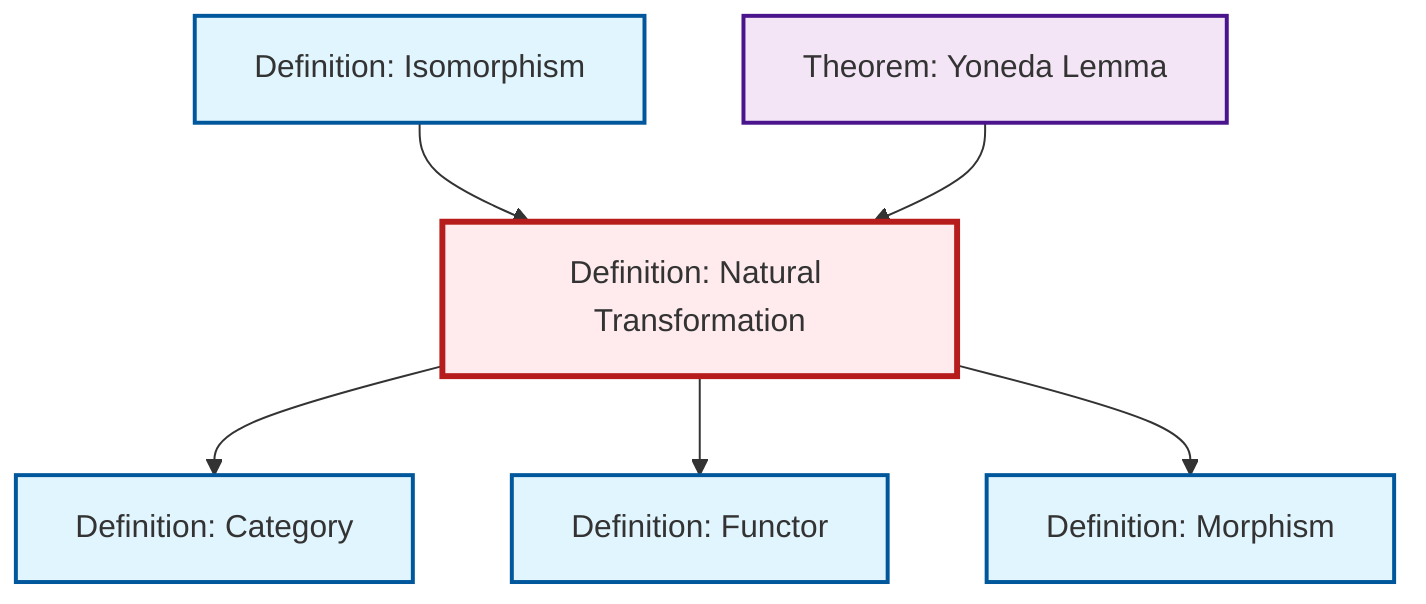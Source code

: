 graph TD
    classDef definition fill:#e1f5fe,stroke:#01579b,stroke-width:2px
    classDef theorem fill:#f3e5f5,stroke:#4a148c,stroke-width:2px
    classDef axiom fill:#fff3e0,stroke:#e65100,stroke-width:2px
    classDef example fill:#e8f5e9,stroke:#1b5e20,stroke-width:2px
    classDef current fill:#ffebee,stroke:#b71c1c,stroke-width:3px
    def-morphism["Definition: Morphism"]:::definition
    def-functor["Definition: Functor"]:::definition
    def-isomorphism["Definition: Isomorphism"]:::definition
    def-category["Definition: Category"]:::definition
    def-natural-transformation["Definition: Natural Transformation"]:::definition
    thm-yoneda["Theorem: Yoneda Lemma"]:::theorem
    def-isomorphism --> def-natural-transformation
    thm-yoneda --> def-natural-transformation
    def-natural-transformation --> def-category
    def-natural-transformation --> def-functor
    def-natural-transformation --> def-morphism
    class def-natural-transformation current
